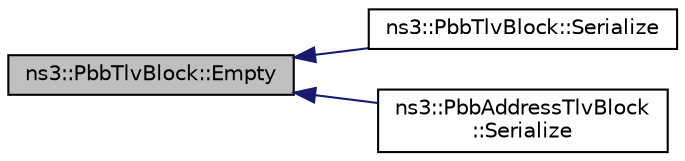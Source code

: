 digraph "ns3::PbbTlvBlock::Empty"
{
  edge [fontname="Helvetica",fontsize="10",labelfontname="Helvetica",labelfontsize="10"];
  node [fontname="Helvetica",fontsize="10",shape=record];
  rankdir="LR";
  Node1 [label="ns3::PbbTlvBlock::Empty",height=0.2,width=0.4,color="black", fillcolor="grey75", style="filled", fontcolor="black"];
  Node1 -> Node2 [dir="back",color="midnightblue",fontsize="10",style="solid"];
  Node2 [label="ns3::PbbTlvBlock::Serialize",height=0.2,width=0.4,color="black", fillcolor="white", style="filled",URL="$d8/d5b/classns3_1_1PbbTlvBlock.html#a1c825abcdf9a3526efbf4b35218ab85b",tooltip="Serializes this block into the specified buffer. "];
  Node1 -> Node3 [dir="back",color="midnightblue",fontsize="10",style="solid"];
  Node3 [label="ns3::PbbAddressTlvBlock\l::Serialize",height=0.2,width=0.4,color="black", fillcolor="white", style="filled",URL="$de/d87/classns3_1_1PbbAddressTlvBlock.html#a7344724acb884c59fed16212109a2e26",tooltip="Serializes this block into the specified buffer. "];
}
